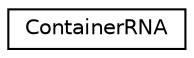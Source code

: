 digraph G
{
  edge [fontname="Helvetica",fontsize="10",labelfontname="Helvetica",labelfontsize="10"];
  node [fontname="Helvetica",fontsize="10",shape=record];
  rankdir=LR;
  Node1 [label="ContainerRNA",height=0.2,width=0.4,color="black", fillcolor="white", style="filled",URL="$dd/d0d/structContainerRNA.html"];
}
